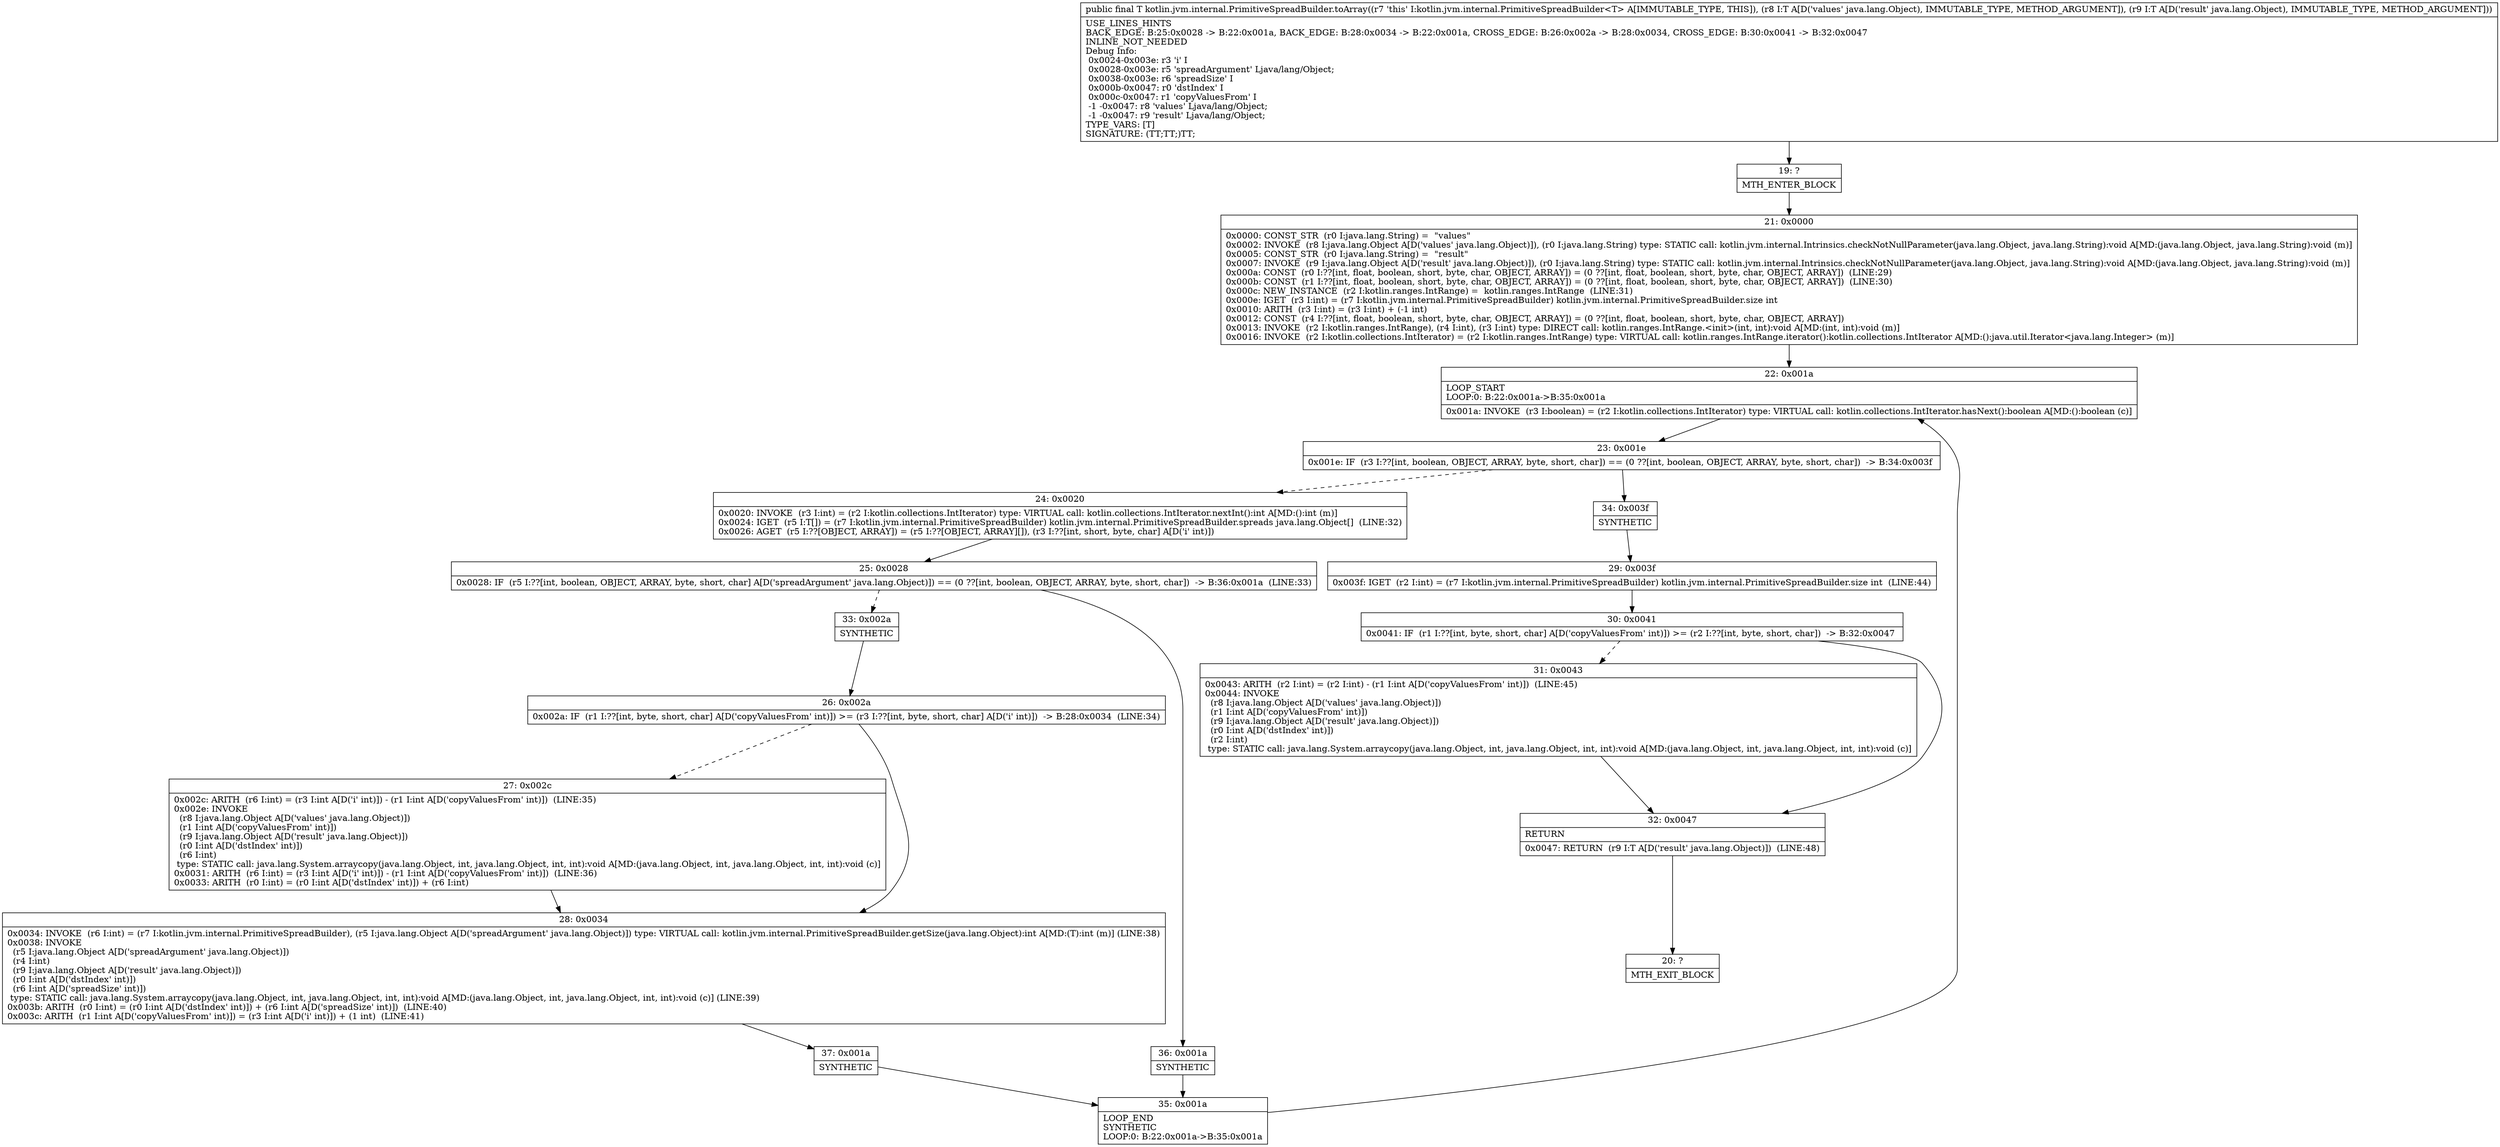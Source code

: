 digraph "CFG forkotlin.jvm.internal.PrimitiveSpreadBuilder.toArray(Ljava\/lang\/Object;Ljava\/lang\/Object;)Ljava\/lang\/Object;" {
Node_19 [shape=record,label="{19\:\ ?|MTH_ENTER_BLOCK\l}"];
Node_21 [shape=record,label="{21\:\ 0x0000|0x0000: CONST_STR  (r0 I:java.lang.String) =  \"values\" \l0x0002: INVOKE  (r8 I:java.lang.Object A[D('values' java.lang.Object)]), (r0 I:java.lang.String) type: STATIC call: kotlin.jvm.internal.Intrinsics.checkNotNullParameter(java.lang.Object, java.lang.String):void A[MD:(java.lang.Object, java.lang.String):void (m)]\l0x0005: CONST_STR  (r0 I:java.lang.String) =  \"result\" \l0x0007: INVOKE  (r9 I:java.lang.Object A[D('result' java.lang.Object)]), (r0 I:java.lang.String) type: STATIC call: kotlin.jvm.internal.Intrinsics.checkNotNullParameter(java.lang.Object, java.lang.String):void A[MD:(java.lang.Object, java.lang.String):void (m)]\l0x000a: CONST  (r0 I:??[int, float, boolean, short, byte, char, OBJECT, ARRAY]) = (0 ??[int, float, boolean, short, byte, char, OBJECT, ARRAY])  (LINE:29)\l0x000b: CONST  (r1 I:??[int, float, boolean, short, byte, char, OBJECT, ARRAY]) = (0 ??[int, float, boolean, short, byte, char, OBJECT, ARRAY])  (LINE:30)\l0x000c: NEW_INSTANCE  (r2 I:kotlin.ranges.IntRange) =  kotlin.ranges.IntRange  (LINE:31)\l0x000e: IGET  (r3 I:int) = (r7 I:kotlin.jvm.internal.PrimitiveSpreadBuilder) kotlin.jvm.internal.PrimitiveSpreadBuilder.size int \l0x0010: ARITH  (r3 I:int) = (r3 I:int) + (\-1 int) \l0x0012: CONST  (r4 I:??[int, float, boolean, short, byte, char, OBJECT, ARRAY]) = (0 ??[int, float, boolean, short, byte, char, OBJECT, ARRAY]) \l0x0013: INVOKE  (r2 I:kotlin.ranges.IntRange), (r4 I:int), (r3 I:int) type: DIRECT call: kotlin.ranges.IntRange.\<init\>(int, int):void A[MD:(int, int):void (m)]\l0x0016: INVOKE  (r2 I:kotlin.collections.IntIterator) = (r2 I:kotlin.ranges.IntRange) type: VIRTUAL call: kotlin.ranges.IntRange.iterator():kotlin.collections.IntIterator A[MD:():java.util.Iterator\<java.lang.Integer\> (m)]\l}"];
Node_22 [shape=record,label="{22\:\ 0x001a|LOOP_START\lLOOP:0: B:22:0x001a\-\>B:35:0x001a\l|0x001a: INVOKE  (r3 I:boolean) = (r2 I:kotlin.collections.IntIterator) type: VIRTUAL call: kotlin.collections.IntIterator.hasNext():boolean A[MD:():boolean (c)]\l}"];
Node_23 [shape=record,label="{23\:\ 0x001e|0x001e: IF  (r3 I:??[int, boolean, OBJECT, ARRAY, byte, short, char]) == (0 ??[int, boolean, OBJECT, ARRAY, byte, short, char])  \-\> B:34:0x003f \l}"];
Node_24 [shape=record,label="{24\:\ 0x0020|0x0020: INVOKE  (r3 I:int) = (r2 I:kotlin.collections.IntIterator) type: VIRTUAL call: kotlin.collections.IntIterator.nextInt():int A[MD:():int (m)]\l0x0024: IGET  (r5 I:T[]) = (r7 I:kotlin.jvm.internal.PrimitiveSpreadBuilder) kotlin.jvm.internal.PrimitiveSpreadBuilder.spreads java.lang.Object[]  (LINE:32)\l0x0026: AGET  (r5 I:??[OBJECT, ARRAY]) = (r5 I:??[OBJECT, ARRAY][]), (r3 I:??[int, short, byte, char] A[D('i' int)]) \l}"];
Node_25 [shape=record,label="{25\:\ 0x0028|0x0028: IF  (r5 I:??[int, boolean, OBJECT, ARRAY, byte, short, char] A[D('spreadArgument' java.lang.Object)]) == (0 ??[int, boolean, OBJECT, ARRAY, byte, short, char])  \-\> B:36:0x001a  (LINE:33)\l}"];
Node_33 [shape=record,label="{33\:\ 0x002a|SYNTHETIC\l}"];
Node_26 [shape=record,label="{26\:\ 0x002a|0x002a: IF  (r1 I:??[int, byte, short, char] A[D('copyValuesFrom' int)]) \>= (r3 I:??[int, byte, short, char] A[D('i' int)])  \-\> B:28:0x0034  (LINE:34)\l}"];
Node_27 [shape=record,label="{27\:\ 0x002c|0x002c: ARITH  (r6 I:int) = (r3 I:int A[D('i' int)]) \- (r1 I:int A[D('copyValuesFrom' int)])  (LINE:35)\l0x002e: INVOKE  \l  (r8 I:java.lang.Object A[D('values' java.lang.Object)])\l  (r1 I:int A[D('copyValuesFrom' int)])\l  (r9 I:java.lang.Object A[D('result' java.lang.Object)])\l  (r0 I:int A[D('dstIndex' int)])\l  (r6 I:int)\l type: STATIC call: java.lang.System.arraycopy(java.lang.Object, int, java.lang.Object, int, int):void A[MD:(java.lang.Object, int, java.lang.Object, int, int):void (c)]\l0x0031: ARITH  (r6 I:int) = (r3 I:int A[D('i' int)]) \- (r1 I:int A[D('copyValuesFrom' int)])  (LINE:36)\l0x0033: ARITH  (r0 I:int) = (r0 I:int A[D('dstIndex' int)]) + (r6 I:int) \l}"];
Node_28 [shape=record,label="{28\:\ 0x0034|0x0034: INVOKE  (r6 I:int) = (r7 I:kotlin.jvm.internal.PrimitiveSpreadBuilder), (r5 I:java.lang.Object A[D('spreadArgument' java.lang.Object)]) type: VIRTUAL call: kotlin.jvm.internal.PrimitiveSpreadBuilder.getSize(java.lang.Object):int A[MD:(T):int (m)] (LINE:38)\l0x0038: INVOKE  \l  (r5 I:java.lang.Object A[D('spreadArgument' java.lang.Object)])\l  (r4 I:int)\l  (r9 I:java.lang.Object A[D('result' java.lang.Object)])\l  (r0 I:int A[D('dstIndex' int)])\l  (r6 I:int A[D('spreadSize' int)])\l type: STATIC call: java.lang.System.arraycopy(java.lang.Object, int, java.lang.Object, int, int):void A[MD:(java.lang.Object, int, java.lang.Object, int, int):void (c)] (LINE:39)\l0x003b: ARITH  (r0 I:int) = (r0 I:int A[D('dstIndex' int)]) + (r6 I:int A[D('spreadSize' int)])  (LINE:40)\l0x003c: ARITH  (r1 I:int A[D('copyValuesFrom' int)]) = (r3 I:int A[D('i' int)]) + (1 int)  (LINE:41)\l}"];
Node_37 [shape=record,label="{37\:\ 0x001a|SYNTHETIC\l}"];
Node_35 [shape=record,label="{35\:\ 0x001a|LOOP_END\lSYNTHETIC\lLOOP:0: B:22:0x001a\-\>B:35:0x001a\l}"];
Node_36 [shape=record,label="{36\:\ 0x001a|SYNTHETIC\l}"];
Node_34 [shape=record,label="{34\:\ 0x003f|SYNTHETIC\l}"];
Node_29 [shape=record,label="{29\:\ 0x003f|0x003f: IGET  (r2 I:int) = (r7 I:kotlin.jvm.internal.PrimitiveSpreadBuilder) kotlin.jvm.internal.PrimitiveSpreadBuilder.size int  (LINE:44)\l}"];
Node_30 [shape=record,label="{30\:\ 0x0041|0x0041: IF  (r1 I:??[int, byte, short, char] A[D('copyValuesFrom' int)]) \>= (r2 I:??[int, byte, short, char])  \-\> B:32:0x0047 \l}"];
Node_31 [shape=record,label="{31\:\ 0x0043|0x0043: ARITH  (r2 I:int) = (r2 I:int) \- (r1 I:int A[D('copyValuesFrom' int)])  (LINE:45)\l0x0044: INVOKE  \l  (r8 I:java.lang.Object A[D('values' java.lang.Object)])\l  (r1 I:int A[D('copyValuesFrom' int)])\l  (r9 I:java.lang.Object A[D('result' java.lang.Object)])\l  (r0 I:int A[D('dstIndex' int)])\l  (r2 I:int)\l type: STATIC call: java.lang.System.arraycopy(java.lang.Object, int, java.lang.Object, int, int):void A[MD:(java.lang.Object, int, java.lang.Object, int, int):void (c)]\l}"];
Node_32 [shape=record,label="{32\:\ 0x0047|RETURN\l|0x0047: RETURN  (r9 I:T A[D('result' java.lang.Object)])  (LINE:48)\l}"];
Node_20 [shape=record,label="{20\:\ ?|MTH_EXIT_BLOCK\l}"];
MethodNode[shape=record,label="{public final T kotlin.jvm.internal.PrimitiveSpreadBuilder.toArray((r7 'this' I:kotlin.jvm.internal.PrimitiveSpreadBuilder\<T\> A[IMMUTABLE_TYPE, THIS]), (r8 I:T A[D('values' java.lang.Object), IMMUTABLE_TYPE, METHOD_ARGUMENT]), (r9 I:T A[D('result' java.lang.Object), IMMUTABLE_TYPE, METHOD_ARGUMENT]))  | USE_LINES_HINTS\lBACK_EDGE: B:25:0x0028 \-\> B:22:0x001a, BACK_EDGE: B:28:0x0034 \-\> B:22:0x001a, CROSS_EDGE: B:26:0x002a \-\> B:28:0x0034, CROSS_EDGE: B:30:0x0041 \-\> B:32:0x0047\lINLINE_NOT_NEEDED\lDebug Info:\l  0x0024\-0x003e: r3 'i' I\l  0x0028\-0x003e: r5 'spreadArgument' Ljava\/lang\/Object;\l  0x0038\-0x003e: r6 'spreadSize' I\l  0x000b\-0x0047: r0 'dstIndex' I\l  0x000c\-0x0047: r1 'copyValuesFrom' I\l  \-1 \-0x0047: r8 'values' Ljava\/lang\/Object;\l  \-1 \-0x0047: r9 'result' Ljava\/lang\/Object;\lTYPE_VARS: [T]\lSIGNATURE: (TT;TT;)TT;\l}"];
MethodNode -> Node_19;Node_19 -> Node_21;
Node_21 -> Node_22;
Node_22 -> Node_23;
Node_23 -> Node_24[style=dashed];
Node_23 -> Node_34;
Node_24 -> Node_25;
Node_25 -> Node_33[style=dashed];
Node_25 -> Node_36;
Node_33 -> Node_26;
Node_26 -> Node_27[style=dashed];
Node_26 -> Node_28;
Node_27 -> Node_28;
Node_28 -> Node_37;
Node_37 -> Node_35;
Node_35 -> Node_22;
Node_36 -> Node_35;
Node_34 -> Node_29;
Node_29 -> Node_30;
Node_30 -> Node_31[style=dashed];
Node_30 -> Node_32;
Node_31 -> Node_32;
Node_32 -> Node_20;
}

